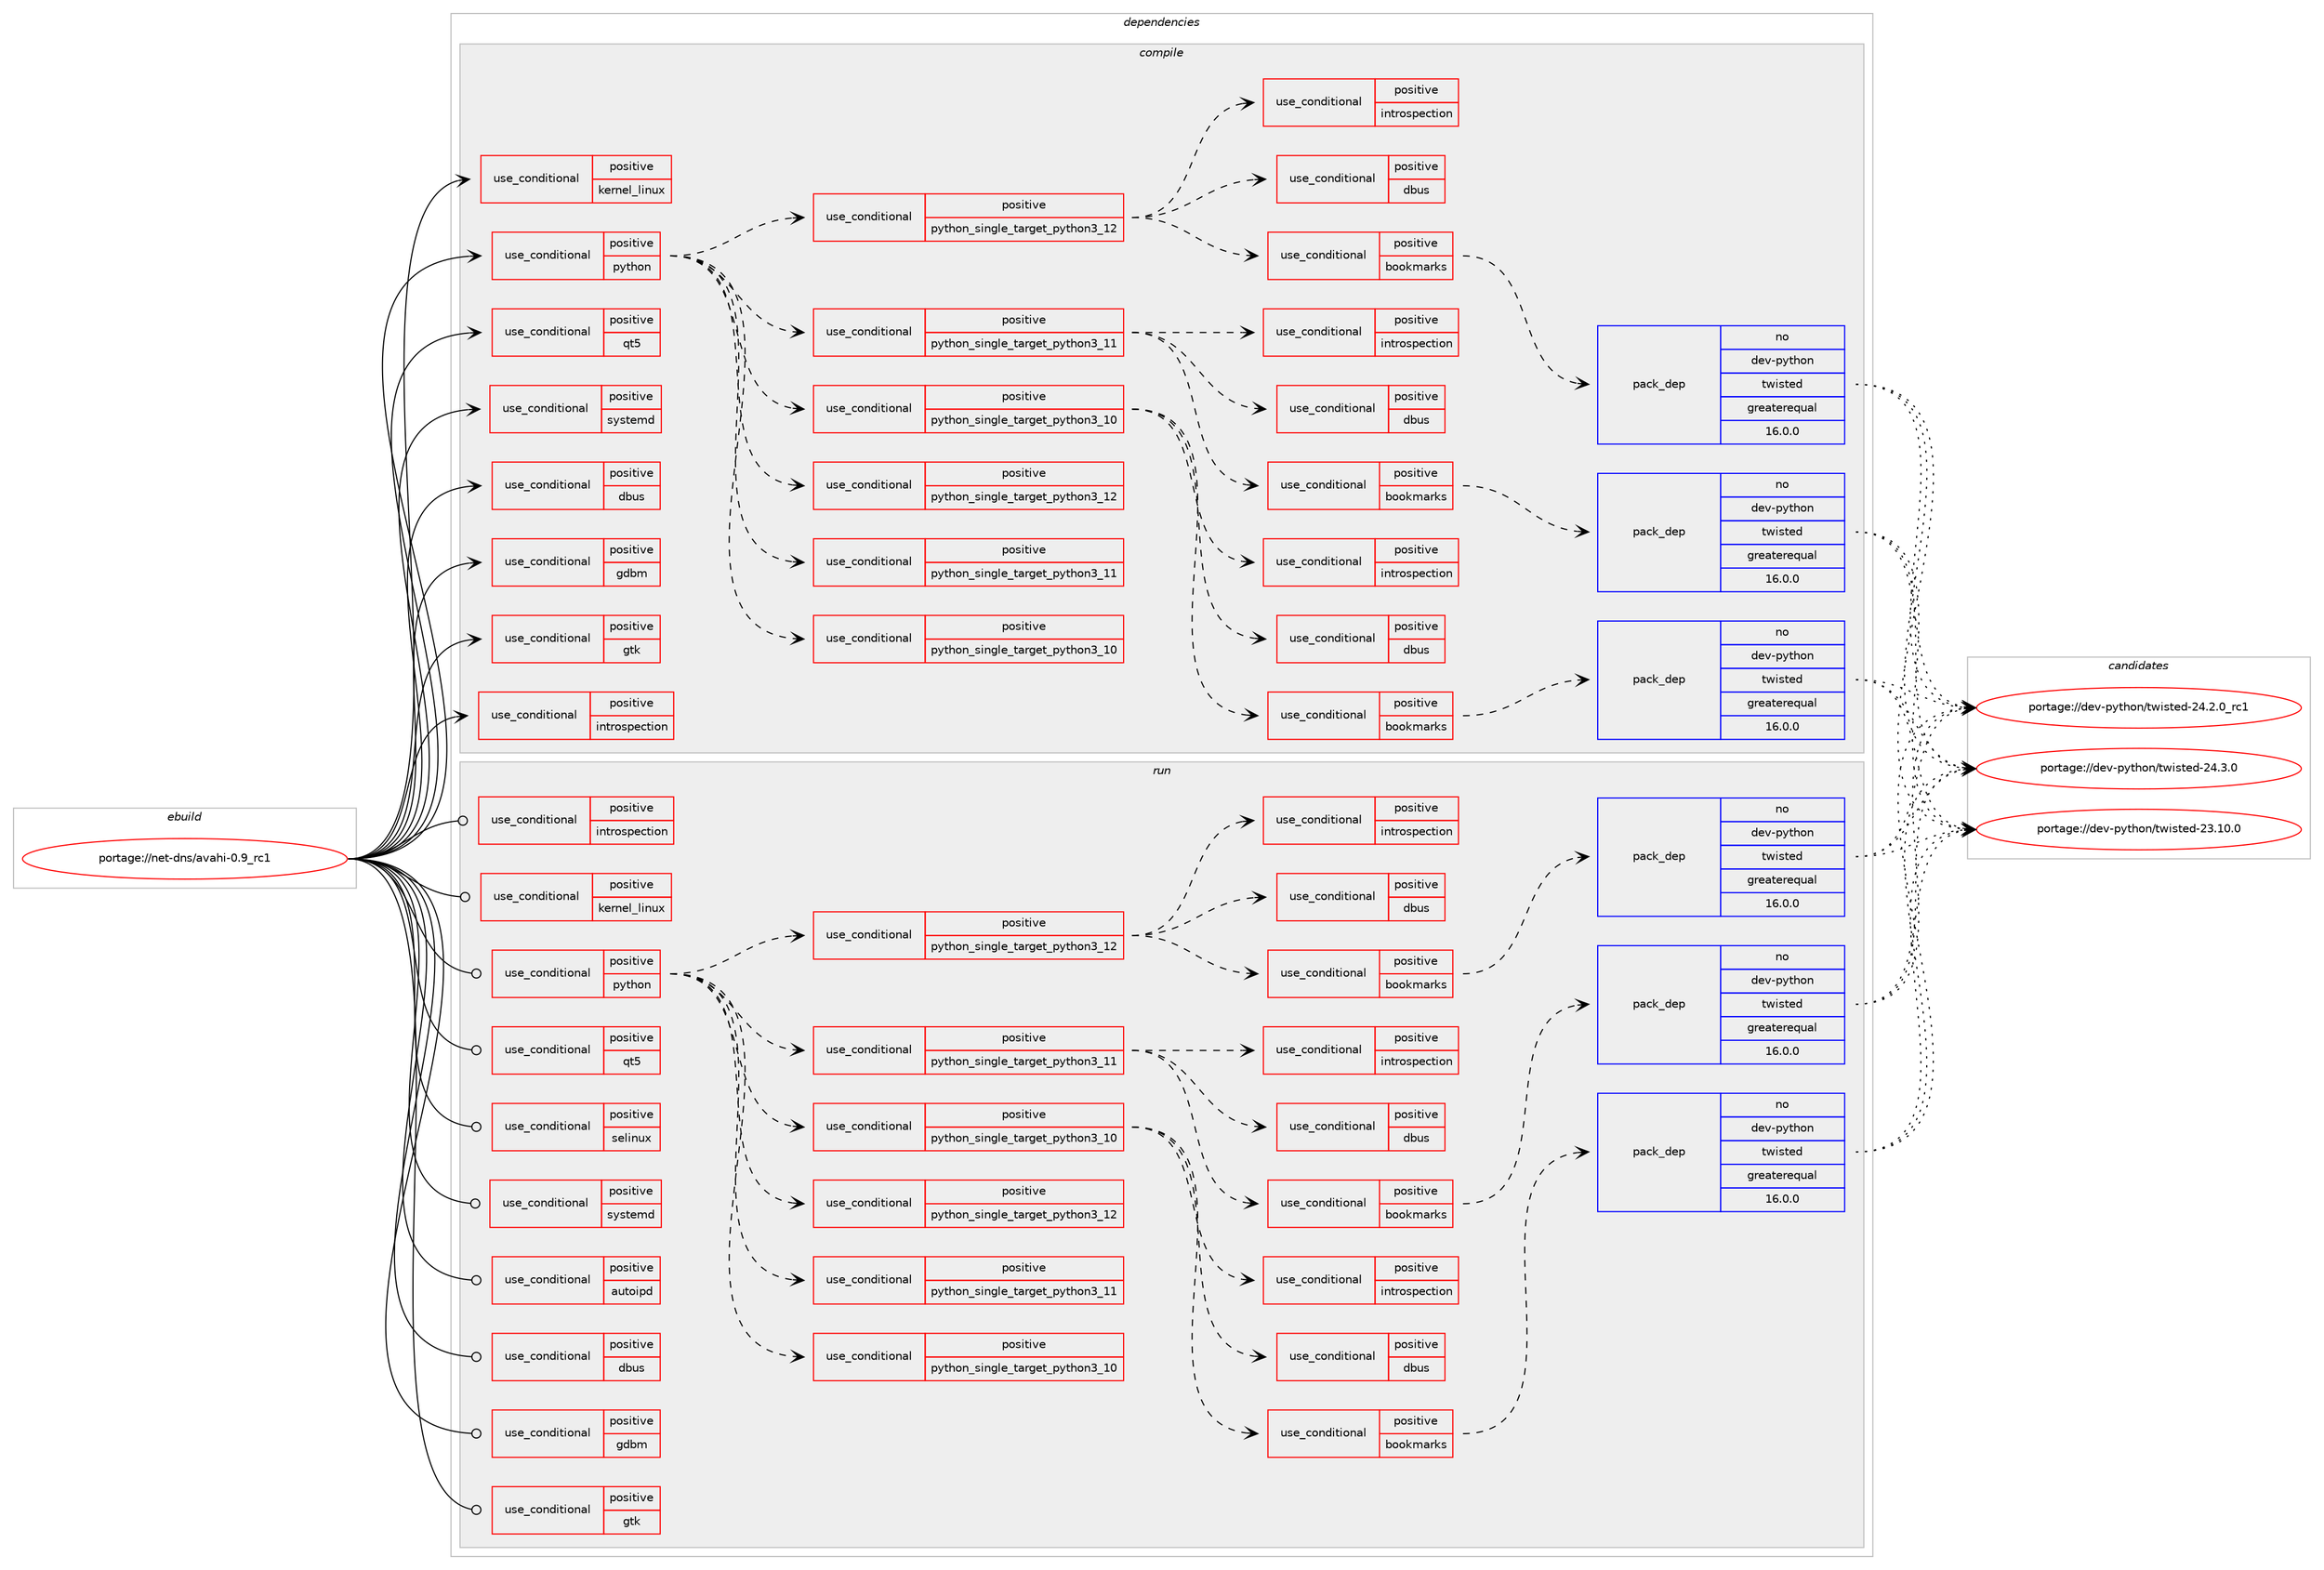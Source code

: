 digraph prolog {

# *************
# Graph options
# *************

newrank=true;
concentrate=true;
compound=true;
graph [rankdir=LR,fontname=Helvetica,fontsize=10,ranksep=1.5];#, ranksep=2.5, nodesep=0.2];
edge  [arrowhead=vee];
node  [fontname=Helvetica,fontsize=10];

# **********
# The ebuild
# **********

subgraph cluster_leftcol {
color=gray;
rank=same;
label=<<i>ebuild</i>>;
id [label="portage://net-dns/avahi-0.9_rc1", color=red, width=4, href="../net-dns/avahi-0.9_rc1.svg"];
}

# ****************
# The dependencies
# ****************

subgraph cluster_midcol {
color=gray;
label=<<i>dependencies</i>>;
subgraph cluster_compile {
fillcolor="#eeeeee";
style=filled;
label=<<i>compile</i>>;
subgraph cond698 {
dependency841 [label=<<TABLE BORDER="0" CELLBORDER="1" CELLSPACING="0" CELLPADDING="4"><TR><TD ROWSPAN="3" CELLPADDING="10">use_conditional</TD></TR><TR><TD>positive</TD></TR><TR><TD>dbus</TD></TR></TABLE>>, shape=none, color=red];
# *** BEGIN UNKNOWN DEPENDENCY TYPE (TODO) ***
# dependency841 -> package_dependency(portage://net-dns/avahi-0.9_rc1,install,no,sys-apps,dbus,none,[,,],[],[use(optenable(abi_x86_32),negative),use(optenable(abi_x86_64),negative),use(optenable(abi_x86_x32),negative),use(optenable(abi_mips_n32),negative),use(optenable(abi_mips_n64),negative),use(optenable(abi_mips_o32),negative),use(optenable(abi_s390_32),negative),use(optenable(abi_s390_64),negative)])
# *** END UNKNOWN DEPENDENCY TYPE (TODO) ***

}
id:e -> dependency841:w [weight=20,style="solid",arrowhead="vee"];
subgraph cond699 {
dependency842 [label=<<TABLE BORDER="0" CELLBORDER="1" CELLSPACING="0" CELLPADDING="4"><TR><TD ROWSPAN="3" CELLPADDING="10">use_conditional</TD></TR><TR><TD>positive</TD></TR><TR><TD>gdbm</TD></TR></TABLE>>, shape=none, color=red];
# *** BEGIN UNKNOWN DEPENDENCY TYPE (TODO) ***
# dependency842 -> package_dependency(portage://net-dns/avahi-0.9_rc1,install,no,sys-libs,gdbm,none,[,,],any_same_slot,[use(optenable(abi_x86_32),negative),use(optenable(abi_x86_64),negative),use(optenable(abi_x86_x32),negative),use(optenable(abi_mips_n32),negative),use(optenable(abi_mips_n64),negative),use(optenable(abi_mips_o32),negative),use(optenable(abi_s390_32),negative),use(optenable(abi_s390_64),negative)])
# *** END UNKNOWN DEPENDENCY TYPE (TODO) ***

}
id:e -> dependency842:w [weight=20,style="solid",arrowhead="vee"];
subgraph cond700 {
dependency843 [label=<<TABLE BORDER="0" CELLBORDER="1" CELLSPACING="0" CELLPADDING="4"><TR><TD ROWSPAN="3" CELLPADDING="10">use_conditional</TD></TR><TR><TD>positive</TD></TR><TR><TD>gtk</TD></TR></TABLE>>, shape=none, color=red];
# *** BEGIN UNKNOWN DEPENDENCY TYPE (TODO) ***
# dependency843 -> package_dependency(portage://net-dns/avahi-0.9_rc1,install,no,x11-libs,gtk+,none,[,,],[slot(3)],[use(optenable(abi_x86_32),negative),use(optenable(abi_x86_64),negative),use(optenable(abi_x86_x32),negative),use(optenable(abi_mips_n32),negative),use(optenable(abi_mips_n64),negative),use(optenable(abi_mips_o32),negative),use(optenable(abi_s390_32),negative),use(optenable(abi_s390_64),negative)])
# *** END UNKNOWN DEPENDENCY TYPE (TODO) ***

}
id:e -> dependency843:w [weight=20,style="solid",arrowhead="vee"];
subgraph cond701 {
dependency844 [label=<<TABLE BORDER="0" CELLBORDER="1" CELLSPACING="0" CELLPADDING="4"><TR><TD ROWSPAN="3" CELLPADDING="10">use_conditional</TD></TR><TR><TD>positive</TD></TR><TR><TD>introspection</TD></TR></TABLE>>, shape=none, color=red];
# *** BEGIN UNKNOWN DEPENDENCY TYPE (TODO) ***
# dependency844 -> package_dependency(portage://net-dns/avahi-0.9_rc1,install,no,dev-libs,gobject-introspection,none,[,,],any_same_slot,[])
# *** END UNKNOWN DEPENDENCY TYPE (TODO) ***

}
id:e -> dependency844:w [weight=20,style="solid",arrowhead="vee"];
subgraph cond702 {
dependency845 [label=<<TABLE BORDER="0" CELLBORDER="1" CELLSPACING="0" CELLPADDING="4"><TR><TD ROWSPAN="3" CELLPADDING="10">use_conditional</TD></TR><TR><TD>positive</TD></TR><TR><TD>kernel_linux</TD></TR></TABLE>>, shape=none, color=red];
# *** BEGIN UNKNOWN DEPENDENCY TYPE (TODO) ***
# dependency845 -> package_dependency(portage://net-dns/avahi-0.9_rc1,install,no,sys-libs,libcap,none,[,,],[],[])
# *** END UNKNOWN DEPENDENCY TYPE (TODO) ***

}
id:e -> dependency845:w [weight=20,style="solid",arrowhead="vee"];
subgraph cond703 {
dependency846 [label=<<TABLE BORDER="0" CELLBORDER="1" CELLSPACING="0" CELLPADDING="4"><TR><TD ROWSPAN="3" CELLPADDING="10">use_conditional</TD></TR><TR><TD>positive</TD></TR><TR><TD>python</TD></TR></TABLE>>, shape=none, color=red];
subgraph cond704 {
dependency847 [label=<<TABLE BORDER="0" CELLBORDER="1" CELLSPACING="0" CELLPADDING="4"><TR><TD ROWSPAN="3" CELLPADDING="10">use_conditional</TD></TR><TR><TD>positive</TD></TR><TR><TD>python_single_target_python3_10</TD></TR></TABLE>>, shape=none, color=red];
# *** BEGIN UNKNOWN DEPENDENCY TYPE (TODO) ***
# dependency847 -> package_dependency(portage://net-dns/avahi-0.9_rc1,install,no,dev-lang,python,none,[,,],[slot(3.10)],[use(enable(gdbm),none)])
# *** END UNKNOWN DEPENDENCY TYPE (TODO) ***

}
dependency846:e -> dependency847:w [weight=20,style="dashed",arrowhead="vee"];
subgraph cond705 {
dependency848 [label=<<TABLE BORDER="0" CELLBORDER="1" CELLSPACING="0" CELLPADDING="4"><TR><TD ROWSPAN="3" CELLPADDING="10">use_conditional</TD></TR><TR><TD>positive</TD></TR><TR><TD>python_single_target_python3_11</TD></TR></TABLE>>, shape=none, color=red];
# *** BEGIN UNKNOWN DEPENDENCY TYPE (TODO) ***
# dependency848 -> package_dependency(portage://net-dns/avahi-0.9_rc1,install,no,dev-lang,python,none,[,,],[slot(3.11)],[use(enable(gdbm),none)])
# *** END UNKNOWN DEPENDENCY TYPE (TODO) ***

}
dependency846:e -> dependency848:w [weight=20,style="dashed",arrowhead="vee"];
subgraph cond706 {
dependency849 [label=<<TABLE BORDER="0" CELLBORDER="1" CELLSPACING="0" CELLPADDING="4"><TR><TD ROWSPAN="3" CELLPADDING="10">use_conditional</TD></TR><TR><TD>positive</TD></TR><TR><TD>python_single_target_python3_12</TD></TR></TABLE>>, shape=none, color=red];
# *** BEGIN UNKNOWN DEPENDENCY TYPE (TODO) ***
# dependency849 -> package_dependency(portage://net-dns/avahi-0.9_rc1,install,no,dev-lang,python,none,[,,],[slot(3.12)],[use(enable(gdbm),none)])
# *** END UNKNOWN DEPENDENCY TYPE (TODO) ***

}
dependency846:e -> dependency849:w [weight=20,style="dashed",arrowhead="vee"];
subgraph cond707 {
dependency850 [label=<<TABLE BORDER="0" CELLBORDER="1" CELLSPACING="0" CELLPADDING="4"><TR><TD ROWSPAN="3" CELLPADDING="10">use_conditional</TD></TR><TR><TD>positive</TD></TR><TR><TD>python_single_target_python3_10</TD></TR></TABLE>>, shape=none, color=red];
subgraph cond708 {
dependency851 [label=<<TABLE BORDER="0" CELLBORDER="1" CELLSPACING="0" CELLPADDING="4"><TR><TD ROWSPAN="3" CELLPADDING="10">use_conditional</TD></TR><TR><TD>positive</TD></TR><TR><TD>bookmarks</TD></TR></TABLE>>, shape=none, color=red];
subgraph pack130 {
dependency852 [label=<<TABLE BORDER="0" CELLBORDER="1" CELLSPACING="0" CELLPADDING="4" WIDTH="220"><TR><TD ROWSPAN="6" CELLPADDING="30">pack_dep</TD></TR><TR><TD WIDTH="110">no</TD></TR><TR><TD>dev-python</TD></TR><TR><TD>twisted</TD></TR><TR><TD>greaterequal</TD></TR><TR><TD>16.0.0</TD></TR></TABLE>>, shape=none, color=blue];
}
dependency851:e -> dependency852:w [weight=20,style="dashed",arrowhead="vee"];
}
dependency850:e -> dependency851:w [weight=20,style="dashed",arrowhead="vee"];
subgraph cond709 {
dependency853 [label=<<TABLE BORDER="0" CELLBORDER="1" CELLSPACING="0" CELLPADDING="4"><TR><TD ROWSPAN="3" CELLPADDING="10">use_conditional</TD></TR><TR><TD>positive</TD></TR><TR><TD>dbus</TD></TR></TABLE>>, shape=none, color=red];
# *** BEGIN UNKNOWN DEPENDENCY TYPE (TODO) ***
# dependency853 -> package_dependency(portage://net-dns/avahi-0.9_rc1,install,no,dev-python,dbus-python,none,[,,],[],[use(enable(python_targets_python3_10),negative)])
# *** END UNKNOWN DEPENDENCY TYPE (TODO) ***

}
dependency850:e -> dependency853:w [weight=20,style="dashed",arrowhead="vee"];
subgraph cond710 {
dependency854 [label=<<TABLE BORDER="0" CELLBORDER="1" CELLSPACING="0" CELLPADDING="4"><TR><TD ROWSPAN="3" CELLPADDING="10">use_conditional</TD></TR><TR><TD>positive</TD></TR><TR><TD>introspection</TD></TR></TABLE>>, shape=none, color=red];
# *** BEGIN UNKNOWN DEPENDENCY TYPE (TODO) ***
# dependency854 -> package_dependency(portage://net-dns/avahi-0.9_rc1,install,no,dev-python,pygobject,none,[,,],[slot(3)],[use(enable(python_targets_python3_10),negative)])
# *** END UNKNOWN DEPENDENCY TYPE (TODO) ***

}
dependency850:e -> dependency854:w [weight=20,style="dashed",arrowhead="vee"];
}
dependency846:e -> dependency850:w [weight=20,style="dashed",arrowhead="vee"];
subgraph cond711 {
dependency855 [label=<<TABLE BORDER="0" CELLBORDER="1" CELLSPACING="0" CELLPADDING="4"><TR><TD ROWSPAN="3" CELLPADDING="10">use_conditional</TD></TR><TR><TD>positive</TD></TR><TR><TD>python_single_target_python3_11</TD></TR></TABLE>>, shape=none, color=red];
subgraph cond712 {
dependency856 [label=<<TABLE BORDER="0" CELLBORDER="1" CELLSPACING="0" CELLPADDING="4"><TR><TD ROWSPAN="3" CELLPADDING="10">use_conditional</TD></TR><TR><TD>positive</TD></TR><TR><TD>bookmarks</TD></TR></TABLE>>, shape=none, color=red];
subgraph pack131 {
dependency857 [label=<<TABLE BORDER="0" CELLBORDER="1" CELLSPACING="0" CELLPADDING="4" WIDTH="220"><TR><TD ROWSPAN="6" CELLPADDING="30">pack_dep</TD></TR><TR><TD WIDTH="110">no</TD></TR><TR><TD>dev-python</TD></TR><TR><TD>twisted</TD></TR><TR><TD>greaterequal</TD></TR><TR><TD>16.0.0</TD></TR></TABLE>>, shape=none, color=blue];
}
dependency856:e -> dependency857:w [weight=20,style="dashed",arrowhead="vee"];
}
dependency855:e -> dependency856:w [weight=20,style="dashed",arrowhead="vee"];
subgraph cond713 {
dependency858 [label=<<TABLE BORDER="0" CELLBORDER="1" CELLSPACING="0" CELLPADDING="4"><TR><TD ROWSPAN="3" CELLPADDING="10">use_conditional</TD></TR><TR><TD>positive</TD></TR><TR><TD>dbus</TD></TR></TABLE>>, shape=none, color=red];
# *** BEGIN UNKNOWN DEPENDENCY TYPE (TODO) ***
# dependency858 -> package_dependency(portage://net-dns/avahi-0.9_rc1,install,no,dev-python,dbus-python,none,[,,],[],[use(enable(python_targets_python3_11),negative)])
# *** END UNKNOWN DEPENDENCY TYPE (TODO) ***

}
dependency855:e -> dependency858:w [weight=20,style="dashed",arrowhead="vee"];
subgraph cond714 {
dependency859 [label=<<TABLE BORDER="0" CELLBORDER="1" CELLSPACING="0" CELLPADDING="4"><TR><TD ROWSPAN="3" CELLPADDING="10">use_conditional</TD></TR><TR><TD>positive</TD></TR><TR><TD>introspection</TD></TR></TABLE>>, shape=none, color=red];
# *** BEGIN UNKNOWN DEPENDENCY TYPE (TODO) ***
# dependency859 -> package_dependency(portage://net-dns/avahi-0.9_rc1,install,no,dev-python,pygobject,none,[,,],[slot(3)],[use(enable(python_targets_python3_11),negative)])
# *** END UNKNOWN DEPENDENCY TYPE (TODO) ***

}
dependency855:e -> dependency859:w [weight=20,style="dashed",arrowhead="vee"];
}
dependency846:e -> dependency855:w [weight=20,style="dashed",arrowhead="vee"];
subgraph cond715 {
dependency860 [label=<<TABLE BORDER="0" CELLBORDER="1" CELLSPACING="0" CELLPADDING="4"><TR><TD ROWSPAN="3" CELLPADDING="10">use_conditional</TD></TR><TR><TD>positive</TD></TR><TR><TD>python_single_target_python3_12</TD></TR></TABLE>>, shape=none, color=red];
subgraph cond716 {
dependency861 [label=<<TABLE BORDER="0" CELLBORDER="1" CELLSPACING="0" CELLPADDING="4"><TR><TD ROWSPAN="3" CELLPADDING="10">use_conditional</TD></TR><TR><TD>positive</TD></TR><TR><TD>bookmarks</TD></TR></TABLE>>, shape=none, color=red];
subgraph pack132 {
dependency862 [label=<<TABLE BORDER="0" CELLBORDER="1" CELLSPACING="0" CELLPADDING="4" WIDTH="220"><TR><TD ROWSPAN="6" CELLPADDING="30">pack_dep</TD></TR><TR><TD WIDTH="110">no</TD></TR><TR><TD>dev-python</TD></TR><TR><TD>twisted</TD></TR><TR><TD>greaterequal</TD></TR><TR><TD>16.0.0</TD></TR></TABLE>>, shape=none, color=blue];
}
dependency861:e -> dependency862:w [weight=20,style="dashed",arrowhead="vee"];
}
dependency860:e -> dependency861:w [weight=20,style="dashed",arrowhead="vee"];
subgraph cond717 {
dependency863 [label=<<TABLE BORDER="0" CELLBORDER="1" CELLSPACING="0" CELLPADDING="4"><TR><TD ROWSPAN="3" CELLPADDING="10">use_conditional</TD></TR><TR><TD>positive</TD></TR><TR><TD>dbus</TD></TR></TABLE>>, shape=none, color=red];
# *** BEGIN UNKNOWN DEPENDENCY TYPE (TODO) ***
# dependency863 -> package_dependency(portage://net-dns/avahi-0.9_rc1,install,no,dev-python,dbus-python,none,[,,],[],[use(enable(python_targets_python3_12),negative)])
# *** END UNKNOWN DEPENDENCY TYPE (TODO) ***

}
dependency860:e -> dependency863:w [weight=20,style="dashed",arrowhead="vee"];
subgraph cond718 {
dependency864 [label=<<TABLE BORDER="0" CELLBORDER="1" CELLSPACING="0" CELLPADDING="4"><TR><TD ROWSPAN="3" CELLPADDING="10">use_conditional</TD></TR><TR><TD>positive</TD></TR><TR><TD>introspection</TD></TR></TABLE>>, shape=none, color=red];
# *** BEGIN UNKNOWN DEPENDENCY TYPE (TODO) ***
# dependency864 -> package_dependency(portage://net-dns/avahi-0.9_rc1,install,no,dev-python,pygobject,none,[,,],[slot(3)],[use(enable(python_targets_python3_12),negative)])
# *** END UNKNOWN DEPENDENCY TYPE (TODO) ***

}
dependency860:e -> dependency864:w [weight=20,style="dashed",arrowhead="vee"];
}
dependency846:e -> dependency860:w [weight=20,style="dashed",arrowhead="vee"];
}
id:e -> dependency846:w [weight=20,style="solid",arrowhead="vee"];
subgraph cond719 {
dependency865 [label=<<TABLE BORDER="0" CELLBORDER="1" CELLSPACING="0" CELLPADDING="4"><TR><TD ROWSPAN="3" CELLPADDING="10">use_conditional</TD></TR><TR><TD>positive</TD></TR><TR><TD>qt5</TD></TR></TABLE>>, shape=none, color=red];
# *** BEGIN UNKNOWN DEPENDENCY TYPE (TODO) ***
# dependency865 -> package_dependency(portage://net-dns/avahi-0.9_rc1,install,no,dev-qt,qtcore,none,[,,],[slot(5)],[])
# *** END UNKNOWN DEPENDENCY TYPE (TODO) ***

}
id:e -> dependency865:w [weight=20,style="solid",arrowhead="vee"];
subgraph cond720 {
dependency866 [label=<<TABLE BORDER="0" CELLBORDER="1" CELLSPACING="0" CELLPADDING="4"><TR><TD ROWSPAN="3" CELLPADDING="10">use_conditional</TD></TR><TR><TD>positive</TD></TR><TR><TD>systemd</TD></TR></TABLE>>, shape=none, color=red];
# *** BEGIN UNKNOWN DEPENDENCY TYPE (TODO) ***
# dependency866 -> package_dependency(portage://net-dns/avahi-0.9_rc1,install,no,sys-apps,systemd,none,[,,],any_same_slot,[use(optenable(abi_x86_32),negative),use(optenable(abi_x86_64),negative),use(optenable(abi_x86_x32),negative),use(optenable(abi_mips_n32),negative),use(optenable(abi_mips_n64),negative),use(optenable(abi_mips_o32),negative),use(optenable(abi_s390_32),negative),use(optenable(abi_s390_64),negative)])
# *** END UNKNOWN DEPENDENCY TYPE (TODO) ***

}
id:e -> dependency866:w [weight=20,style="solid",arrowhead="vee"];
# *** BEGIN UNKNOWN DEPENDENCY TYPE (TODO) ***
# id -> package_dependency(portage://net-dns/avahi-0.9_rc1,install,no,dev-libs,expat,none,[,,],[],[])
# *** END UNKNOWN DEPENDENCY TYPE (TODO) ***

# *** BEGIN UNKNOWN DEPENDENCY TYPE (TODO) ***
# id -> package_dependency(portage://net-dns/avahi-0.9_rc1,install,no,dev-libs,glib,none,[,,],[slot(2)],[use(optenable(abi_x86_32),negative),use(optenable(abi_x86_64),negative),use(optenable(abi_x86_x32),negative),use(optenable(abi_mips_n32),negative),use(optenable(abi_mips_n64),negative),use(optenable(abi_mips_o32),negative),use(optenable(abi_s390_32),negative),use(optenable(abi_s390_64),negative)])
# *** END UNKNOWN DEPENDENCY TYPE (TODO) ***

# *** BEGIN UNKNOWN DEPENDENCY TYPE (TODO) ***
# id -> package_dependency(portage://net-dns/avahi-0.9_rc1,install,no,dev-libs,libdaemon,none,[,,],[],[])
# *** END UNKNOWN DEPENDENCY TYPE (TODO) ***

# *** BEGIN UNKNOWN DEPENDENCY TYPE (TODO) ***
# id -> package_dependency(portage://net-dns/avahi-0.9_rc1,install,no,dev-libs,libevent,none,[,,],any_same_slot,[use(optenable(abi_x86_32),negative),use(optenable(abi_x86_64),negative),use(optenable(abi_x86_x32),negative),use(optenable(abi_mips_n32),negative),use(optenable(abi_mips_n64),negative),use(optenable(abi_mips_o32),negative),use(optenable(abi_s390_32),negative),use(optenable(abi_s390_64),negative)])
# *** END UNKNOWN DEPENDENCY TYPE (TODO) ***

}
subgraph cluster_compileandrun {
fillcolor="#eeeeee";
style=filled;
label=<<i>compile and run</i>>;
}
subgraph cluster_run {
fillcolor="#eeeeee";
style=filled;
label=<<i>run</i>>;
subgraph cond721 {
dependency867 [label=<<TABLE BORDER="0" CELLBORDER="1" CELLSPACING="0" CELLPADDING="4"><TR><TD ROWSPAN="3" CELLPADDING="10">use_conditional</TD></TR><TR><TD>positive</TD></TR><TR><TD>autoipd</TD></TR></TABLE>>, shape=none, color=red];
# *** BEGIN UNKNOWN DEPENDENCY TYPE (TODO) ***
# dependency867 -> package_dependency(portage://net-dns/avahi-0.9_rc1,run,no,acct-user,avahi-autoipd,none,[,,],[],[])
# *** END UNKNOWN DEPENDENCY TYPE (TODO) ***

# *** BEGIN UNKNOWN DEPENDENCY TYPE (TODO) ***
# dependency867 -> package_dependency(portage://net-dns/avahi-0.9_rc1,run,no,acct-group,avahi-autoipd,none,[,,],[],[])
# *** END UNKNOWN DEPENDENCY TYPE (TODO) ***

}
id:e -> dependency867:w [weight=20,style="solid",arrowhead="odot"];
subgraph cond722 {
dependency868 [label=<<TABLE BORDER="0" CELLBORDER="1" CELLSPACING="0" CELLPADDING="4"><TR><TD ROWSPAN="3" CELLPADDING="10">use_conditional</TD></TR><TR><TD>positive</TD></TR><TR><TD>dbus</TD></TR></TABLE>>, shape=none, color=red];
# *** BEGIN UNKNOWN DEPENDENCY TYPE (TODO) ***
# dependency868 -> package_dependency(portage://net-dns/avahi-0.9_rc1,run,no,sys-apps,dbus,none,[,,],[],[use(optenable(abi_x86_32),negative),use(optenable(abi_x86_64),negative),use(optenable(abi_x86_x32),negative),use(optenable(abi_mips_n32),negative),use(optenable(abi_mips_n64),negative),use(optenable(abi_mips_o32),negative),use(optenable(abi_s390_32),negative),use(optenable(abi_s390_64),negative)])
# *** END UNKNOWN DEPENDENCY TYPE (TODO) ***

}
id:e -> dependency868:w [weight=20,style="solid",arrowhead="odot"];
subgraph cond723 {
dependency869 [label=<<TABLE BORDER="0" CELLBORDER="1" CELLSPACING="0" CELLPADDING="4"><TR><TD ROWSPAN="3" CELLPADDING="10">use_conditional</TD></TR><TR><TD>positive</TD></TR><TR><TD>gdbm</TD></TR></TABLE>>, shape=none, color=red];
# *** BEGIN UNKNOWN DEPENDENCY TYPE (TODO) ***
# dependency869 -> package_dependency(portage://net-dns/avahi-0.9_rc1,run,no,sys-libs,gdbm,none,[,,],any_same_slot,[use(optenable(abi_x86_32),negative),use(optenable(abi_x86_64),negative),use(optenable(abi_x86_x32),negative),use(optenable(abi_mips_n32),negative),use(optenable(abi_mips_n64),negative),use(optenable(abi_mips_o32),negative),use(optenable(abi_s390_32),negative),use(optenable(abi_s390_64),negative)])
# *** END UNKNOWN DEPENDENCY TYPE (TODO) ***

}
id:e -> dependency869:w [weight=20,style="solid",arrowhead="odot"];
subgraph cond724 {
dependency870 [label=<<TABLE BORDER="0" CELLBORDER="1" CELLSPACING="0" CELLPADDING="4"><TR><TD ROWSPAN="3" CELLPADDING="10">use_conditional</TD></TR><TR><TD>positive</TD></TR><TR><TD>gtk</TD></TR></TABLE>>, shape=none, color=red];
# *** BEGIN UNKNOWN DEPENDENCY TYPE (TODO) ***
# dependency870 -> package_dependency(portage://net-dns/avahi-0.9_rc1,run,no,x11-libs,gtk+,none,[,,],[slot(3)],[use(optenable(abi_x86_32),negative),use(optenable(abi_x86_64),negative),use(optenable(abi_x86_x32),negative),use(optenable(abi_mips_n32),negative),use(optenable(abi_mips_n64),negative),use(optenable(abi_mips_o32),negative),use(optenable(abi_s390_32),negative),use(optenable(abi_s390_64),negative)])
# *** END UNKNOWN DEPENDENCY TYPE (TODO) ***

}
id:e -> dependency870:w [weight=20,style="solid",arrowhead="odot"];
subgraph cond725 {
dependency871 [label=<<TABLE BORDER="0" CELLBORDER="1" CELLSPACING="0" CELLPADDING="4"><TR><TD ROWSPAN="3" CELLPADDING="10">use_conditional</TD></TR><TR><TD>positive</TD></TR><TR><TD>introspection</TD></TR></TABLE>>, shape=none, color=red];
# *** BEGIN UNKNOWN DEPENDENCY TYPE (TODO) ***
# dependency871 -> package_dependency(portage://net-dns/avahi-0.9_rc1,run,no,dev-libs,gobject-introspection,none,[,,],any_same_slot,[])
# *** END UNKNOWN DEPENDENCY TYPE (TODO) ***

}
id:e -> dependency871:w [weight=20,style="solid",arrowhead="odot"];
subgraph cond726 {
dependency872 [label=<<TABLE BORDER="0" CELLBORDER="1" CELLSPACING="0" CELLPADDING="4"><TR><TD ROWSPAN="3" CELLPADDING="10">use_conditional</TD></TR><TR><TD>positive</TD></TR><TR><TD>kernel_linux</TD></TR></TABLE>>, shape=none, color=red];
# *** BEGIN UNKNOWN DEPENDENCY TYPE (TODO) ***
# dependency872 -> package_dependency(portage://net-dns/avahi-0.9_rc1,run,no,sys-libs,libcap,none,[,,],[],[])
# *** END UNKNOWN DEPENDENCY TYPE (TODO) ***

}
id:e -> dependency872:w [weight=20,style="solid",arrowhead="odot"];
subgraph cond727 {
dependency873 [label=<<TABLE BORDER="0" CELLBORDER="1" CELLSPACING="0" CELLPADDING="4"><TR><TD ROWSPAN="3" CELLPADDING="10">use_conditional</TD></TR><TR><TD>positive</TD></TR><TR><TD>python</TD></TR></TABLE>>, shape=none, color=red];
subgraph cond728 {
dependency874 [label=<<TABLE BORDER="0" CELLBORDER="1" CELLSPACING="0" CELLPADDING="4"><TR><TD ROWSPAN="3" CELLPADDING="10">use_conditional</TD></TR><TR><TD>positive</TD></TR><TR><TD>python_single_target_python3_10</TD></TR></TABLE>>, shape=none, color=red];
# *** BEGIN UNKNOWN DEPENDENCY TYPE (TODO) ***
# dependency874 -> package_dependency(portage://net-dns/avahi-0.9_rc1,run,no,dev-lang,python,none,[,,],[slot(3.10)],[use(enable(gdbm),none)])
# *** END UNKNOWN DEPENDENCY TYPE (TODO) ***

}
dependency873:e -> dependency874:w [weight=20,style="dashed",arrowhead="vee"];
subgraph cond729 {
dependency875 [label=<<TABLE BORDER="0" CELLBORDER="1" CELLSPACING="0" CELLPADDING="4"><TR><TD ROWSPAN="3" CELLPADDING="10">use_conditional</TD></TR><TR><TD>positive</TD></TR><TR><TD>python_single_target_python3_11</TD></TR></TABLE>>, shape=none, color=red];
# *** BEGIN UNKNOWN DEPENDENCY TYPE (TODO) ***
# dependency875 -> package_dependency(portage://net-dns/avahi-0.9_rc1,run,no,dev-lang,python,none,[,,],[slot(3.11)],[use(enable(gdbm),none)])
# *** END UNKNOWN DEPENDENCY TYPE (TODO) ***

}
dependency873:e -> dependency875:w [weight=20,style="dashed",arrowhead="vee"];
subgraph cond730 {
dependency876 [label=<<TABLE BORDER="0" CELLBORDER="1" CELLSPACING="0" CELLPADDING="4"><TR><TD ROWSPAN="3" CELLPADDING="10">use_conditional</TD></TR><TR><TD>positive</TD></TR><TR><TD>python_single_target_python3_12</TD></TR></TABLE>>, shape=none, color=red];
# *** BEGIN UNKNOWN DEPENDENCY TYPE (TODO) ***
# dependency876 -> package_dependency(portage://net-dns/avahi-0.9_rc1,run,no,dev-lang,python,none,[,,],[slot(3.12)],[use(enable(gdbm),none)])
# *** END UNKNOWN DEPENDENCY TYPE (TODO) ***

}
dependency873:e -> dependency876:w [weight=20,style="dashed",arrowhead="vee"];
subgraph cond731 {
dependency877 [label=<<TABLE BORDER="0" CELLBORDER="1" CELLSPACING="0" CELLPADDING="4"><TR><TD ROWSPAN="3" CELLPADDING="10">use_conditional</TD></TR><TR><TD>positive</TD></TR><TR><TD>python_single_target_python3_10</TD></TR></TABLE>>, shape=none, color=red];
subgraph cond732 {
dependency878 [label=<<TABLE BORDER="0" CELLBORDER="1" CELLSPACING="0" CELLPADDING="4"><TR><TD ROWSPAN="3" CELLPADDING="10">use_conditional</TD></TR><TR><TD>positive</TD></TR><TR><TD>bookmarks</TD></TR></TABLE>>, shape=none, color=red];
subgraph pack133 {
dependency879 [label=<<TABLE BORDER="0" CELLBORDER="1" CELLSPACING="0" CELLPADDING="4" WIDTH="220"><TR><TD ROWSPAN="6" CELLPADDING="30">pack_dep</TD></TR><TR><TD WIDTH="110">no</TD></TR><TR><TD>dev-python</TD></TR><TR><TD>twisted</TD></TR><TR><TD>greaterequal</TD></TR><TR><TD>16.0.0</TD></TR></TABLE>>, shape=none, color=blue];
}
dependency878:e -> dependency879:w [weight=20,style="dashed",arrowhead="vee"];
}
dependency877:e -> dependency878:w [weight=20,style="dashed",arrowhead="vee"];
subgraph cond733 {
dependency880 [label=<<TABLE BORDER="0" CELLBORDER="1" CELLSPACING="0" CELLPADDING="4"><TR><TD ROWSPAN="3" CELLPADDING="10">use_conditional</TD></TR><TR><TD>positive</TD></TR><TR><TD>dbus</TD></TR></TABLE>>, shape=none, color=red];
# *** BEGIN UNKNOWN DEPENDENCY TYPE (TODO) ***
# dependency880 -> package_dependency(portage://net-dns/avahi-0.9_rc1,run,no,dev-python,dbus-python,none,[,,],[],[use(enable(python_targets_python3_10),negative)])
# *** END UNKNOWN DEPENDENCY TYPE (TODO) ***

}
dependency877:e -> dependency880:w [weight=20,style="dashed",arrowhead="vee"];
subgraph cond734 {
dependency881 [label=<<TABLE BORDER="0" CELLBORDER="1" CELLSPACING="0" CELLPADDING="4"><TR><TD ROWSPAN="3" CELLPADDING="10">use_conditional</TD></TR><TR><TD>positive</TD></TR><TR><TD>introspection</TD></TR></TABLE>>, shape=none, color=red];
# *** BEGIN UNKNOWN DEPENDENCY TYPE (TODO) ***
# dependency881 -> package_dependency(portage://net-dns/avahi-0.9_rc1,run,no,dev-python,pygobject,none,[,,],[slot(3)],[use(enable(python_targets_python3_10),negative)])
# *** END UNKNOWN DEPENDENCY TYPE (TODO) ***

}
dependency877:e -> dependency881:w [weight=20,style="dashed",arrowhead="vee"];
}
dependency873:e -> dependency877:w [weight=20,style="dashed",arrowhead="vee"];
subgraph cond735 {
dependency882 [label=<<TABLE BORDER="0" CELLBORDER="1" CELLSPACING="0" CELLPADDING="4"><TR><TD ROWSPAN="3" CELLPADDING="10">use_conditional</TD></TR><TR><TD>positive</TD></TR><TR><TD>python_single_target_python3_11</TD></TR></TABLE>>, shape=none, color=red];
subgraph cond736 {
dependency883 [label=<<TABLE BORDER="0" CELLBORDER="1" CELLSPACING="0" CELLPADDING="4"><TR><TD ROWSPAN="3" CELLPADDING="10">use_conditional</TD></TR><TR><TD>positive</TD></TR><TR><TD>bookmarks</TD></TR></TABLE>>, shape=none, color=red];
subgraph pack134 {
dependency884 [label=<<TABLE BORDER="0" CELLBORDER="1" CELLSPACING="0" CELLPADDING="4" WIDTH="220"><TR><TD ROWSPAN="6" CELLPADDING="30">pack_dep</TD></TR><TR><TD WIDTH="110">no</TD></TR><TR><TD>dev-python</TD></TR><TR><TD>twisted</TD></TR><TR><TD>greaterequal</TD></TR><TR><TD>16.0.0</TD></TR></TABLE>>, shape=none, color=blue];
}
dependency883:e -> dependency884:w [weight=20,style="dashed",arrowhead="vee"];
}
dependency882:e -> dependency883:w [weight=20,style="dashed",arrowhead="vee"];
subgraph cond737 {
dependency885 [label=<<TABLE BORDER="0" CELLBORDER="1" CELLSPACING="0" CELLPADDING="4"><TR><TD ROWSPAN="3" CELLPADDING="10">use_conditional</TD></TR><TR><TD>positive</TD></TR><TR><TD>dbus</TD></TR></TABLE>>, shape=none, color=red];
# *** BEGIN UNKNOWN DEPENDENCY TYPE (TODO) ***
# dependency885 -> package_dependency(portage://net-dns/avahi-0.9_rc1,run,no,dev-python,dbus-python,none,[,,],[],[use(enable(python_targets_python3_11),negative)])
# *** END UNKNOWN DEPENDENCY TYPE (TODO) ***

}
dependency882:e -> dependency885:w [weight=20,style="dashed",arrowhead="vee"];
subgraph cond738 {
dependency886 [label=<<TABLE BORDER="0" CELLBORDER="1" CELLSPACING="0" CELLPADDING="4"><TR><TD ROWSPAN="3" CELLPADDING="10">use_conditional</TD></TR><TR><TD>positive</TD></TR><TR><TD>introspection</TD></TR></TABLE>>, shape=none, color=red];
# *** BEGIN UNKNOWN DEPENDENCY TYPE (TODO) ***
# dependency886 -> package_dependency(portage://net-dns/avahi-0.9_rc1,run,no,dev-python,pygobject,none,[,,],[slot(3)],[use(enable(python_targets_python3_11),negative)])
# *** END UNKNOWN DEPENDENCY TYPE (TODO) ***

}
dependency882:e -> dependency886:w [weight=20,style="dashed",arrowhead="vee"];
}
dependency873:e -> dependency882:w [weight=20,style="dashed",arrowhead="vee"];
subgraph cond739 {
dependency887 [label=<<TABLE BORDER="0" CELLBORDER="1" CELLSPACING="0" CELLPADDING="4"><TR><TD ROWSPAN="3" CELLPADDING="10">use_conditional</TD></TR><TR><TD>positive</TD></TR><TR><TD>python_single_target_python3_12</TD></TR></TABLE>>, shape=none, color=red];
subgraph cond740 {
dependency888 [label=<<TABLE BORDER="0" CELLBORDER="1" CELLSPACING="0" CELLPADDING="4"><TR><TD ROWSPAN="3" CELLPADDING="10">use_conditional</TD></TR><TR><TD>positive</TD></TR><TR><TD>bookmarks</TD></TR></TABLE>>, shape=none, color=red];
subgraph pack135 {
dependency889 [label=<<TABLE BORDER="0" CELLBORDER="1" CELLSPACING="0" CELLPADDING="4" WIDTH="220"><TR><TD ROWSPAN="6" CELLPADDING="30">pack_dep</TD></TR><TR><TD WIDTH="110">no</TD></TR><TR><TD>dev-python</TD></TR><TR><TD>twisted</TD></TR><TR><TD>greaterequal</TD></TR><TR><TD>16.0.0</TD></TR></TABLE>>, shape=none, color=blue];
}
dependency888:e -> dependency889:w [weight=20,style="dashed",arrowhead="vee"];
}
dependency887:e -> dependency888:w [weight=20,style="dashed",arrowhead="vee"];
subgraph cond741 {
dependency890 [label=<<TABLE BORDER="0" CELLBORDER="1" CELLSPACING="0" CELLPADDING="4"><TR><TD ROWSPAN="3" CELLPADDING="10">use_conditional</TD></TR><TR><TD>positive</TD></TR><TR><TD>dbus</TD></TR></TABLE>>, shape=none, color=red];
# *** BEGIN UNKNOWN DEPENDENCY TYPE (TODO) ***
# dependency890 -> package_dependency(portage://net-dns/avahi-0.9_rc1,run,no,dev-python,dbus-python,none,[,,],[],[use(enable(python_targets_python3_12),negative)])
# *** END UNKNOWN DEPENDENCY TYPE (TODO) ***

}
dependency887:e -> dependency890:w [weight=20,style="dashed",arrowhead="vee"];
subgraph cond742 {
dependency891 [label=<<TABLE BORDER="0" CELLBORDER="1" CELLSPACING="0" CELLPADDING="4"><TR><TD ROWSPAN="3" CELLPADDING="10">use_conditional</TD></TR><TR><TD>positive</TD></TR><TR><TD>introspection</TD></TR></TABLE>>, shape=none, color=red];
# *** BEGIN UNKNOWN DEPENDENCY TYPE (TODO) ***
# dependency891 -> package_dependency(portage://net-dns/avahi-0.9_rc1,run,no,dev-python,pygobject,none,[,,],[slot(3)],[use(enable(python_targets_python3_12),negative)])
# *** END UNKNOWN DEPENDENCY TYPE (TODO) ***

}
dependency887:e -> dependency891:w [weight=20,style="dashed",arrowhead="vee"];
}
dependency873:e -> dependency887:w [weight=20,style="dashed",arrowhead="vee"];
}
id:e -> dependency873:w [weight=20,style="solid",arrowhead="odot"];
subgraph cond743 {
dependency892 [label=<<TABLE BORDER="0" CELLBORDER="1" CELLSPACING="0" CELLPADDING="4"><TR><TD ROWSPAN="3" CELLPADDING="10">use_conditional</TD></TR><TR><TD>positive</TD></TR><TR><TD>qt5</TD></TR></TABLE>>, shape=none, color=red];
# *** BEGIN UNKNOWN DEPENDENCY TYPE (TODO) ***
# dependency892 -> package_dependency(portage://net-dns/avahi-0.9_rc1,run,no,dev-qt,qtcore,none,[,,],[slot(5)],[])
# *** END UNKNOWN DEPENDENCY TYPE (TODO) ***

}
id:e -> dependency892:w [weight=20,style="solid",arrowhead="odot"];
subgraph cond744 {
dependency893 [label=<<TABLE BORDER="0" CELLBORDER="1" CELLSPACING="0" CELLPADDING="4"><TR><TD ROWSPAN="3" CELLPADDING="10">use_conditional</TD></TR><TR><TD>positive</TD></TR><TR><TD>selinux</TD></TR></TABLE>>, shape=none, color=red];
# *** BEGIN UNKNOWN DEPENDENCY TYPE (TODO) ***
# dependency893 -> package_dependency(portage://net-dns/avahi-0.9_rc1,run,no,sec-policy,selinux-avahi,none,[,,],[],[])
# *** END UNKNOWN DEPENDENCY TYPE (TODO) ***

}
id:e -> dependency893:w [weight=20,style="solid",arrowhead="odot"];
subgraph cond745 {
dependency894 [label=<<TABLE BORDER="0" CELLBORDER="1" CELLSPACING="0" CELLPADDING="4"><TR><TD ROWSPAN="3" CELLPADDING="10">use_conditional</TD></TR><TR><TD>positive</TD></TR><TR><TD>systemd</TD></TR></TABLE>>, shape=none, color=red];
# *** BEGIN UNKNOWN DEPENDENCY TYPE (TODO) ***
# dependency894 -> package_dependency(portage://net-dns/avahi-0.9_rc1,run,no,sys-apps,systemd,none,[,,],any_same_slot,[use(optenable(abi_x86_32),negative),use(optenable(abi_x86_64),negative),use(optenable(abi_x86_x32),negative),use(optenable(abi_mips_n32),negative),use(optenable(abi_mips_n64),negative),use(optenable(abi_mips_o32),negative),use(optenable(abi_s390_32),negative),use(optenable(abi_s390_64),negative)])
# *** END UNKNOWN DEPENDENCY TYPE (TODO) ***

}
id:e -> dependency894:w [weight=20,style="solid",arrowhead="odot"];
# *** BEGIN UNKNOWN DEPENDENCY TYPE (TODO) ***
# id -> package_dependency(portage://net-dns/avahi-0.9_rc1,run,no,acct-group,avahi,none,[,,],[],[])
# *** END UNKNOWN DEPENDENCY TYPE (TODO) ***

# *** BEGIN UNKNOWN DEPENDENCY TYPE (TODO) ***
# id -> package_dependency(portage://net-dns/avahi-0.9_rc1,run,no,acct-group,netdev,none,[,,],[],[])
# *** END UNKNOWN DEPENDENCY TYPE (TODO) ***

# *** BEGIN UNKNOWN DEPENDENCY TYPE (TODO) ***
# id -> package_dependency(portage://net-dns/avahi-0.9_rc1,run,no,acct-user,avahi,none,[,,],[],[])
# *** END UNKNOWN DEPENDENCY TYPE (TODO) ***

# *** BEGIN UNKNOWN DEPENDENCY TYPE (TODO) ***
# id -> package_dependency(portage://net-dns/avahi-0.9_rc1,run,no,dev-libs,expat,none,[,,],[],[])
# *** END UNKNOWN DEPENDENCY TYPE (TODO) ***

# *** BEGIN UNKNOWN DEPENDENCY TYPE (TODO) ***
# id -> package_dependency(portage://net-dns/avahi-0.9_rc1,run,no,dev-libs,glib,none,[,,],[slot(2)],[use(optenable(abi_x86_32),negative),use(optenable(abi_x86_64),negative),use(optenable(abi_x86_x32),negative),use(optenable(abi_mips_n32),negative),use(optenable(abi_mips_n64),negative),use(optenable(abi_mips_o32),negative),use(optenable(abi_s390_32),negative),use(optenable(abi_s390_64),negative)])
# *** END UNKNOWN DEPENDENCY TYPE (TODO) ***

# *** BEGIN UNKNOWN DEPENDENCY TYPE (TODO) ***
# id -> package_dependency(portage://net-dns/avahi-0.9_rc1,run,no,dev-libs,libdaemon,none,[,,],[],[])
# *** END UNKNOWN DEPENDENCY TYPE (TODO) ***

# *** BEGIN UNKNOWN DEPENDENCY TYPE (TODO) ***
# id -> package_dependency(portage://net-dns/avahi-0.9_rc1,run,no,dev-libs,libevent,none,[,,],any_same_slot,[use(optenable(abi_x86_32),negative),use(optenable(abi_x86_64),negative),use(optenable(abi_x86_x32),negative),use(optenable(abi_mips_n32),negative),use(optenable(abi_mips_n64),negative),use(optenable(abi_mips_o32),negative),use(optenable(abi_s390_32),negative),use(optenable(abi_s390_64),negative)])
# *** END UNKNOWN DEPENDENCY TYPE (TODO) ***

}
}

# **************
# The candidates
# **************

subgraph cluster_choices {
rank=same;
color=gray;
label=<<i>candidates</i>>;

subgraph choice130 {
color=black;
nodesep=1;
choice10010111845112121116104111110471161191051151161011004550514649484648 [label="portage://dev-python/twisted-23.10.0", color=red, width=4,href="../dev-python/twisted-23.10.0.svg"];
choice100101118451121211161041111104711611910511511610110045505246504648951149949 [label="portage://dev-python/twisted-24.2.0_rc1", color=red, width=4,href="../dev-python/twisted-24.2.0_rc1.svg"];
choice100101118451121211161041111104711611910511511610110045505246514648 [label="portage://dev-python/twisted-24.3.0", color=red, width=4,href="../dev-python/twisted-24.3.0.svg"];
dependency852:e -> choice10010111845112121116104111110471161191051151161011004550514649484648:w [style=dotted,weight="100"];
dependency852:e -> choice100101118451121211161041111104711611910511511610110045505246504648951149949:w [style=dotted,weight="100"];
dependency852:e -> choice100101118451121211161041111104711611910511511610110045505246514648:w [style=dotted,weight="100"];
}
subgraph choice131 {
color=black;
nodesep=1;
choice10010111845112121116104111110471161191051151161011004550514649484648 [label="portage://dev-python/twisted-23.10.0", color=red, width=4,href="../dev-python/twisted-23.10.0.svg"];
choice100101118451121211161041111104711611910511511610110045505246504648951149949 [label="portage://dev-python/twisted-24.2.0_rc1", color=red, width=4,href="../dev-python/twisted-24.2.0_rc1.svg"];
choice100101118451121211161041111104711611910511511610110045505246514648 [label="portage://dev-python/twisted-24.3.0", color=red, width=4,href="../dev-python/twisted-24.3.0.svg"];
dependency857:e -> choice10010111845112121116104111110471161191051151161011004550514649484648:w [style=dotted,weight="100"];
dependency857:e -> choice100101118451121211161041111104711611910511511610110045505246504648951149949:w [style=dotted,weight="100"];
dependency857:e -> choice100101118451121211161041111104711611910511511610110045505246514648:w [style=dotted,weight="100"];
}
subgraph choice132 {
color=black;
nodesep=1;
choice10010111845112121116104111110471161191051151161011004550514649484648 [label="portage://dev-python/twisted-23.10.0", color=red, width=4,href="../dev-python/twisted-23.10.0.svg"];
choice100101118451121211161041111104711611910511511610110045505246504648951149949 [label="portage://dev-python/twisted-24.2.0_rc1", color=red, width=4,href="../dev-python/twisted-24.2.0_rc1.svg"];
choice100101118451121211161041111104711611910511511610110045505246514648 [label="portage://dev-python/twisted-24.3.0", color=red, width=4,href="../dev-python/twisted-24.3.0.svg"];
dependency862:e -> choice10010111845112121116104111110471161191051151161011004550514649484648:w [style=dotted,weight="100"];
dependency862:e -> choice100101118451121211161041111104711611910511511610110045505246504648951149949:w [style=dotted,weight="100"];
dependency862:e -> choice100101118451121211161041111104711611910511511610110045505246514648:w [style=dotted,weight="100"];
}
subgraph choice133 {
color=black;
nodesep=1;
choice10010111845112121116104111110471161191051151161011004550514649484648 [label="portage://dev-python/twisted-23.10.0", color=red, width=4,href="../dev-python/twisted-23.10.0.svg"];
choice100101118451121211161041111104711611910511511610110045505246504648951149949 [label="portage://dev-python/twisted-24.2.0_rc1", color=red, width=4,href="../dev-python/twisted-24.2.0_rc1.svg"];
choice100101118451121211161041111104711611910511511610110045505246514648 [label="portage://dev-python/twisted-24.3.0", color=red, width=4,href="../dev-python/twisted-24.3.0.svg"];
dependency879:e -> choice10010111845112121116104111110471161191051151161011004550514649484648:w [style=dotted,weight="100"];
dependency879:e -> choice100101118451121211161041111104711611910511511610110045505246504648951149949:w [style=dotted,weight="100"];
dependency879:e -> choice100101118451121211161041111104711611910511511610110045505246514648:w [style=dotted,weight="100"];
}
subgraph choice134 {
color=black;
nodesep=1;
choice10010111845112121116104111110471161191051151161011004550514649484648 [label="portage://dev-python/twisted-23.10.0", color=red, width=4,href="../dev-python/twisted-23.10.0.svg"];
choice100101118451121211161041111104711611910511511610110045505246504648951149949 [label="portage://dev-python/twisted-24.2.0_rc1", color=red, width=4,href="../dev-python/twisted-24.2.0_rc1.svg"];
choice100101118451121211161041111104711611910511511610110045505246514648 [label="portage://dev-python/twisted-24.3.0", color=red, width=4,href="../dev-python/twisted-24.3.0.svg"];
dependency884:e -> choice10010111845112121116104111110471161191051151161011004550514649484648:w [style=dotted,weight="100"];
dependency884:e -> choice100101118451121211161041111104711611910511511610110045505246504648951149949:w [style=dotted,weight="100"];
dependency884:e -> choice100101118451121211161041111104711611910511511610110045505246514648:w [style=dotted,weight="100"];
}
subgraph choice135 {
color=black;
nodesep=1;
choice10010111845112121116104111110471161191051151161011004550514649484648 [label="portage://dev-python/twisted-23.10.0", color=red, width=4,href="../dev-python/twisted-23.10.0.svg"];
choice100101118451121211161041111104711611910511511610110045505246504648951149949 [label="portage://dev-python/twisted-24.2.0_rc1", color=red, width=4,href="../dev-python/twisted-24.2.0_rc1.svg"];
choice100101118451121211161041111104711611910511511610110045505246514648 [label="portage://dev-python/twisted-24.3.0", color=red, width=4,href="../dev-python/twisted-24.3.0.svg"];
dependency889:e -> choice10010111845112121116104111110471161191051151161011004550514649484648:w [style=dotted,weight="100"];
dependency889:e -> choice100101118451121211161041111104711611910511511610110045505246504648951149949:w [style=dotted,weight="100"];
dependency889:e -> choice100101118451121211161041111104711611910511511610110045505246514648:w [style=dotted,weight="100"];
}
}

}
